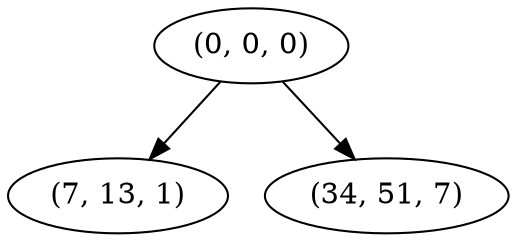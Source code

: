 digraph tree {
    "(0, 0, 0)";
    "(7, 13, 1)";
    "(34, 51, 7)";
    "(0, 0, 0)" -> "(7, 13, 1)";
    "(0, 0, 0)" -> "(34, 51, 7)";
}
